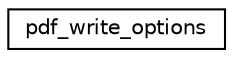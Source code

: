 digraph "Graphical Class Hierarchy"
{
 // LATEX_PDF_SIZE
  edge [fontname="Helvetica",fontsize="10",labelfontname="Helvetica",labelfontsize="10"];
  node [fontname="Helvetica",fontsize="10",shape=record];
  rankdir="LR";
  Node0 [label="pdf_write_options",height=0.2,width=0.4,color="black", fillcolor="white", style="filled",URL="$structpdf__write__options.html",tooltip=" "];
}
